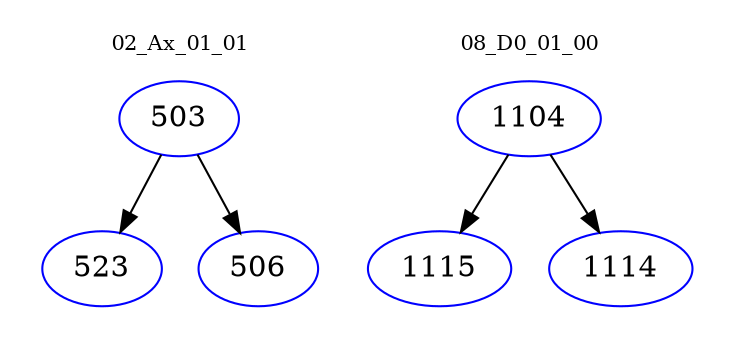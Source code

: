 digraph{
subgraph cluster_0 {
color = white
label = "02_Ax_01_01";
fontsize=10;
T0_503 [label="503", color="blue"]
T0_503 -> T0_523 [color="black"]
T0_523 [label="523", color="blue"]
T0_503 -> T0_506 [color="black"]
T0_506 [label="506", color="blue"]
}
subgraph cluster_1 {
color = white
label = "08_D0_01_00";
fontsize=10;
T1_1104 [label="1104", color="blue"]
T1_1104 -> T1_1115 [color="black"]
T1_1115 [label="1115", color="blue"]
T1_1104 -> T1_1114 [color="black"]
T1_1114 [label="1114", color="blue"]
}
}
